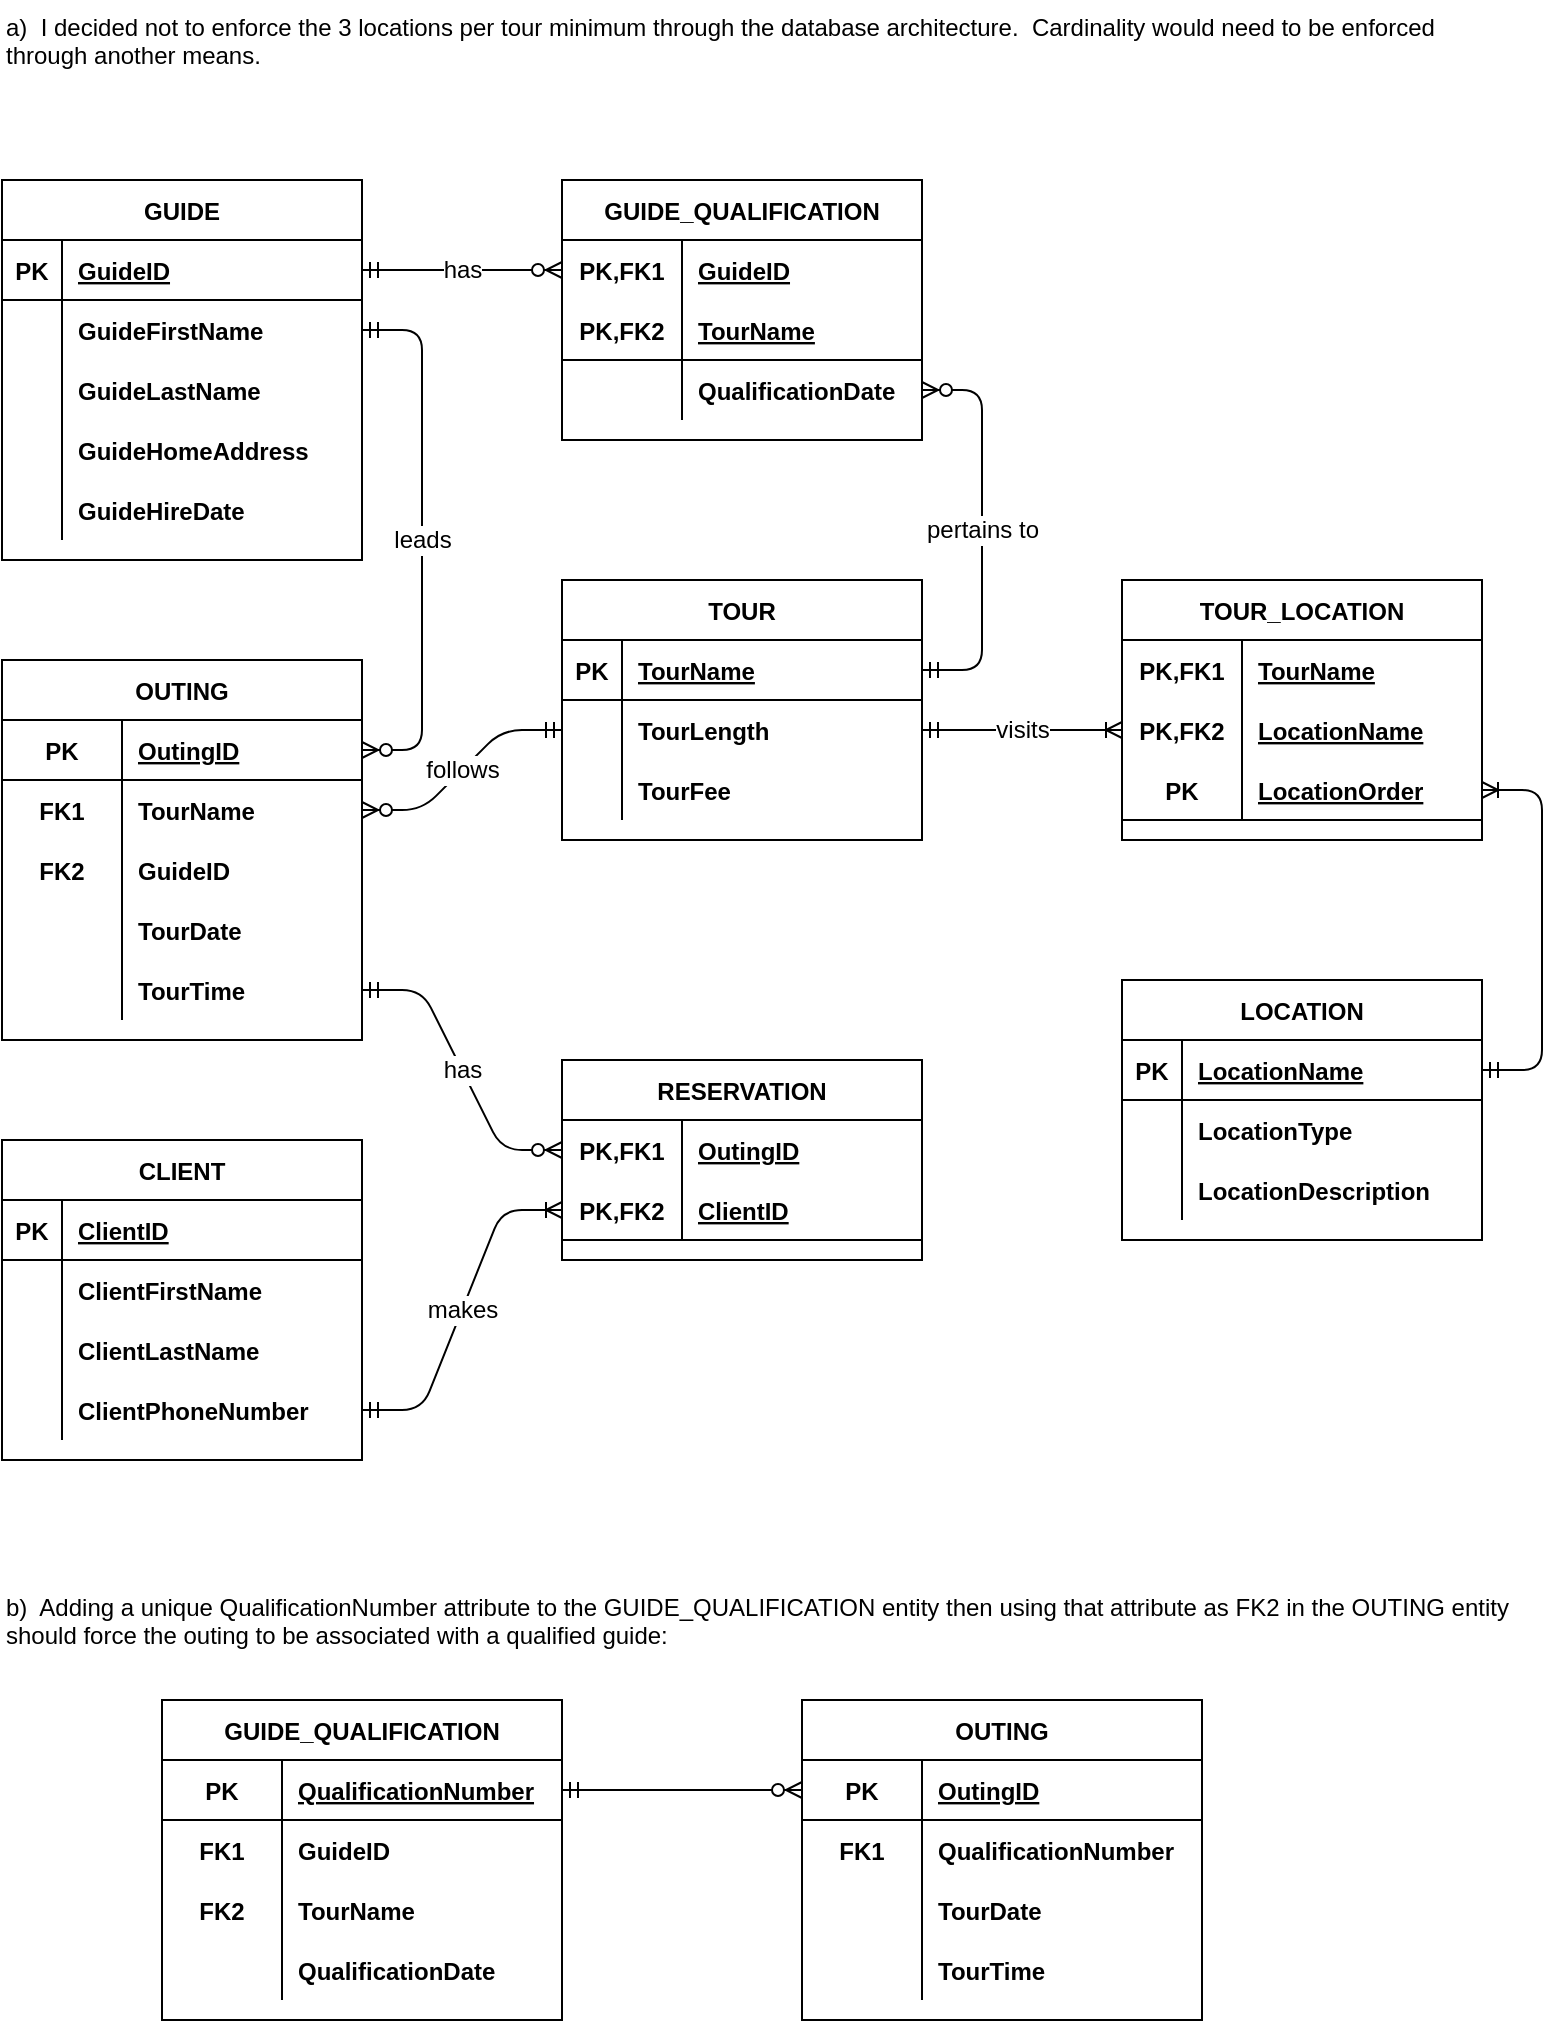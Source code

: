 <mxfile version="14.2.9" type="google"><diagram id="R2lEEEUBdFMjLlhIrx00" name="Page-1"><mxGraphModel dx="869" dy="752" grid="1" gridSize="10" guides="1" tooltips="1" connect="1" arrows="1" fold="1" page="1" pageScale="1" pageWidth="850" pageHeight="1100" math="0" shadow="0" extFonts="Permanent Marker^https://fonts.googleapis.com/css?family=Permanent+Marker"><root><mxCell id="0"/><mxCell id="1" parent="0"/><mxCell id="PzoOEI1eWZO2ov6EmtOl-1" value="TOUR" style="shape=table;startSize=30;container=1;collapsible=1;childLayout=tableLayout;fixedRows=1;rowLines=0;fontStyle=1;align=center;resizeLast=1;" parent="1" vertex="1"><mxGeometry x="320" y="320" width="180" height="130" as="geometry"/></mxCell><mxCell id="PzoOEI1eWZO2ov6EmtOl-2" value="" style="shape=partialRectangle;collapsible=0;dropTarget=0;pointerEvents=0;fillColor=none;top=0;left=0;bottom=1;right=0;points=[[0,0.5],[1,0.5]];portConstraint=eastwest;" parent="PzoOEI1eWZO2ov6EmtOl-1" vertex="1"><mxGeometry y="30" width="180" height="30" as="geometry"/></mxCell><mxCell id="PzoOEI1eWZO2ov6EmtOl-3" value="PK" style="shape=partialRectangle;connectable=0;fillColor=none;top=0;left=0;bottom=0;right=0;fontStyle=1;overflow=hidden;" parent="PzoOEI1eWZO2ov6EmtOl-2" vertex="1"><mxGeometry width="30" height="30" as="geometry"/></mxCell><mxCell id="PzoOEI1eWZO2ov6EmtOl-4" value="TourName" style="shape=partialRectangle;connectable=0;fillColor=none;top=0;left=0;bottom=0;right=0;align=left;spacingLeft=6;fontStyle=5;overflow=hidden;" parent="PzoOEI1eWZO2ov6EmtOl-2" vertex="1"><mxGeometry x="30" width="150" height="30" as="geometry"/></mxCell><mxCell id="PzoOEI1eWZO2ov6EmtOl-5" value="" style="shape=partialRectangle;collapsible=0;dropTarget=0;pointerEvents=0;fillColor=none;top=0;left=0;bottom=0;right=0;points=[[0,0.5],[1,0.5]];portConstraint=eastwest;" parent="PzoOEI1eWZO2ov6EmtOl-1" vertex="1"><mxGeometry y="60" width="180" height="30" as="geometry"/></mxCell><mxCell id="PzoOEI1eWZO2ov6EmtOl-6" value="" style="shape=partialRectangle;connectable=0;fillColor=none;top=0;left=0;bottom=0;right=0;editable=1;overflow=hidden;" parent="PzoOEI1eWZO2ov6EmtOl-5" vertex="1"><mxGeometry width="30" height="30" as="geometry"/></mxCell><mxCell id="PzoOEI1eWZO2ov6EmtOl-7" value="TourLength" style="shape=partialRectangle;connectable=0;fillColor=none;top=0;left=0;bottom=0;right=0;align=left;spacingLeft=6;overflow=hidden;fontStyle=1" parent="PzoOEI1eWZO2ov6EmtOl-5" vertex="1"><mxGeometry x="30" width="150" height="30" as="geometry"/></mxCell><mxCell id="PzoOEI1eWZO2ov6EmtOl-8" value="" style="shape=partialRectangle;collapsible=0;dropTarget=0;pointerEvents=0;fillColor=none;top=0;left=0;bottom=0;right=0;points=[[0,0.5],[1,0.5]];portConstraint=eastwest;" parent="PzoOEI1eWZO2ov6EmtOl-1" vertex="1"><mxGeometry y="90" width="180" height="30" as="geometry"/></mxCell><mxCell id="PzoOEI1eWZO2ov6EmtOl-9" value="" style="shape=partialRectangle;connectable=0;fillColor=none;top=0;left=0;bottom=0;right=0;editable=1;overflow=hidden;" parent="PzoOEI1eWZO2ov6EmtOl-8" vertex="1"><mxGeometry width="30" height="30" as="geometry"/></mxCell><mxCell id="PzoOEI1eWZO2ov6EmtOl-10" value="TourFee" style="shape=partialRectangle;connectable=0;fillColor=none;top=0;left=0;bottom=0;right=0;align=left;spacingLeft=6;overflow=hidden;fontStyle=1" parent="PzoOEI1eWZO2ov6EmtOl-8" vertex="1"><mxGeometry x="30" width="150" height="30" as="geometry"/></mxCell><mxCell id="PzoOEI1eWZO2ov6EmtOl-20" value="GUIDE" style="shape=table;startSize=30;container=1;collapsible=1;childLayout=tableLayout;fixedRows=1;rowLines=0;fontStyle=1;align=center;resizeLast=1;" parent="1" vertex="1"><mxGeometry x="40" y="120" width="180" height="190" as="geometry"/></mxCell><mxCell id="PzoOEI1eWZO2ov6EmtOl-21" value="" style="shape=partialRectangle;collapsible=0;dropTarget=0;pointerEvents=0;fillColor=none;top=0;left=0;bottom=1;right=0;points=[[0,0.5],[1,0.5]];portConstraint=eastwest;" parent="PzoOEI1eWZO2ov6EmtOl-20" vertex="1"><mxGeometry y="30" width="180" height="30" as="geometry"/></mxCell><mxCell id="PzoOEI1eWZO2ov6EmtOl-22" value="PK" style="shape=partialRectangle;connectable=0;fillColor=none;top=0;left=0;bottom=0;right=0;fontStyle=1;overflow=hidden;" parent="PzoOEI1eWZO2ov6EmtOl-21" vertex="1"><mxGeometry width="30" height="30" as="geometry"/></mxCell><mxCell id="PzoOEI1eWZO2ov6EmtOl-23" value="GuideID" style="shape=partialRectangle;connectable=0;fillColor=none;top=0;left=0;bottom=0;right=0;align=left;spacingLeft=6;fontStyle=5;overflow=hidden;" parent="PzoOEI1eWZO2ov6EmtOl-21" vertex="1"><mxGeometry x="30" width="150" height="30" as="geometry"/></mxCell><mxCell id="PzoOEI1eWZO2ov6EmtOl-24" value="" style="shape=partialRectangle;collapsible=0;dropTarget=0;pointerEvents=0;fillColor=none;top=0;left=0;bottom=0;right=0;points=[[0,0.5],[1,0.5]];portConstraint=eastwest;" parent="PzoOEI1eWZO2ov6EmtOl-20" vertex="1"><mxGeometry y="60" width="180" height="30" as="geometry"/></mxCell><mxCell id="PzoOEI1eWZO2ov6EmtOl-25" value="" style="shape=partialRectangle;connectable=0;fillColor=none;top=0;left=0;bottom=0;right=0;editable=1;overflow=hidden;" parent="PzoOEI1eWZO2ov6EmtOl-24" vertex="1"><mxGeometry width="30" height="30" as="geometry"/></mxCell><mxCell id="PzoOEI1eWZO2ov6EmtOl-26" value="GuideFirstName" style="shape=partialRectangle;connectable=0;fillColor=none;top=0;left=0;bottom=0;right=0;align=left;spacingLeft=6;overflow=hidden;fontStyle=1" parent="PzoOEI1eWZO2ov6EmtOl-24" vertex="1"><mxGeometry x="30" width="150" height="30" as="geometry"/></mxCell><mxCell id="PzoOEI1eWZO2ov6EmtOl-27" value="" style="shape=partialRectangle;collapsible=0;dropTarget=0;pointerEvents=0;fillColor=none;top=0;left=0;bottom=0;right=0;points=[[0,0.5],[1,0.5]];portConstraint=eastwest;" parent="PzoOEI1eWZO2ov6EmtOl-20" vertex="1"><mxGeometry y="90" width="180" height="30" as="geometry"/></mxCell><mxCell id="PzoOEI1eWZO2ov6EmtOl-28" value="" style="shape=partialRectangle;connectable=0;fillColor=none;top=0;left=0;bottom=0;right=0;editable=1;overflow=hidden;" parent="PzoOEI1eWZO2ov6EmtOl-27" vertex="1"><mxGeometry width="30" height="30" as="geometry"/></mxCell><mxCell id="PzoOEI1eWZO2ov6EmtOl-29" value="GuideLastName" style="shape=partialRectangle;connectable=0;fillColor=none;top=0;left=0;bottom=0;right=0;align=left;spacingLeft=6;overflow=hidden;fontStyle=1" parent="PzoOEI1eWZO2ov6EmtOl-27" vertex="1"><mxGeometry x="30" width="150" height="30" as="geometry"/></mxCell><mxCell id="PzoOEI1eWZO2ov6EmtOl-30" value="" style="shape=partialRectangle;collapsible=0;dropTarget=0;pointerEvents=0;fillColor=none;top=0;left=0;bottom=0;right=0;points=[[0,0.5],[1,0.5]];portConstraint=eastwest;" parent="PzoOEI1eWZO2ov6EmtOl-20" vertex="1"><mxGeometry y="120" width="180" height="30" as="geometry"/></mxCell><mxCell id="PzoOEI1eWZO2ov6EmtOl-31" value="" style="shape=partialRectangle;connectable=0;fillColor=none;top=0;left=0;bottom=0;right=0;editable=1;overflow=hidden;" parent="PzoOEI1eWZO2ov6EmtOl-30" vertex="1"><mxGeometry width="30" height="30" as="geometry"/></mxCell><mxCell id="PzoOEI1eWZO2ov6EmtOl-32" value="GuideHomeAddress" style="shape=partialRectangle;connectable=0;fillColor=none;top=0;left=0;bottom=0;right=0;align=left;spacingLeft=6;overflow=hidden;fontStyle=1" parent="PzoOEI1eWZO2ov6EmtOl-30" vertex="1"><mxGeometry x="30" width="150" height="30" as="geometry"/></mxCell><mxCell id="PzoOEI1eWZO2ov6EmtOl-33" value="" style="shape=partialRectangle;collapsible=0;dropTarget=0;pointerEvents=0;fillColor=none;top=0;left=0;bottom=0;right=0;points=[[0,0.5],[1,0.5]];portConstraint=eastwest;" parent="PzoOEI1eWZO2ov6EmtOl-20" vertex="1"><mxGeometry y="150" width="180" height="30" as="geometry"/></mxCell><mxCell id="PzoOEI1eWZO2ov6EmtOl-34" value="" style="shape=partialRectangle;connectable=0;fillColor=none;top=0;left=0;bottom=0;right=0;editable=1;overflow=hidden;" parent="PzoOEI1eWZO2ov6EmtOl-33" vertex="1"><mxGeometry width="30" height="30" as="geometry"/></mxCell><mxCell id="PzoOEI1eWZO2ov6EmtOl-35" value="GuideHireDate" style="shape=partialRectangle;connectable=0;fillColor=none;top=0;left=0;bottom=0;right=0;align=left;spacingLeft=6;overflow=hidden;fontStyle=1" parent="PzoOEI1eWZO2ov6EmtOl-33" vertex="1"><mxGeometry x="30" width="150" height="30" as="geometry"/></mxCell><mxCell id="PzoOEI1eWZO2ov6EmtOl-49" value="LOCATION" style="shape=table;startSize=30;container=1;collapsible=1;childLayout=tableLayout;fixedRows=1;rowLines=0;fontStyle=1;align=center;resizeLast=1;" parent="1" vertex="1"><mxGeometry x="600" y="520" width="180" height="130" as="geometry"/></mxCell><mxCell id="PzoOEI1eWZO2ov6EmtOl-50" value="" style="shape=partialRectangle;collapsible=0;dropTarget=0;pointerEvents=0;fillColor=none;top=0;left=0;bottom=1;right=0;points=[[0,0.5],[1,0.5]];portConstraint=eastwest;" parent="PzoOEI1eWZO2ov6EmtOl-49" vertex="1"><mxGeometry y="30" width="180" height="30" as="geometry"/></mxCell><mxCell id="PzoOEI1eWZO2ov6EmtOl-51" value="PK" style="shape=partialRectangle;connectable=0;fillColor=none;top=0;left=0;bottom=0;right=0;fontStyle=1;overflow=hidden;" parent="PzoOEI1eWZO2ov6EmtOl-50" vertex="1"><mxGeometry width="30" height="30" as="geometry"/></mxCell><mxCell id="PzoOEI1eWZO2ov6EmtOl-52" value="LocationName" style="shape=partialRectangle;connectable=0;fillColor=none;top=0;left=0;bottom=0;right=0;align=left;spacingLeft=6;fontStyle=5;overflow=hidden;" parent="PzoOEI1eWZO2ov6EmtOl-50" vertex="1"><mxGeometry x="30" width="150" height="30" as="geometry"/></mxCell><mxCell id="PzoOEI1eWZO2ov6EmtOl-56" value="" style="shape=partialRectangle;collapsible=0;dropTarget=0;pointerEvents=0;fillColor=none;top=0;left=0;bottom=0;right=0;points=[[0,0.5],[1,0.5]];portConstraint=eastwest;" parent="PzoOEI1eWZO2ov6EmtOl-49" vertex="1"><mxGeometry y="60" width="180" height="30" as="geometry"/></mxCell><mxCell id="PzoOEI1eWZO2ov6EmtOl-57" value="" style="shape=partialRectangle;connectable=0;fillColor=none;top=0;left=0;bottom=0;right=0;editable=1;overflow=hidden;" parent="PzoOEI1eWZO2ov6EmtOl-56" vertex="1"><mxGeometry width="30" height="30" as="geometry"/></mxCell><mxCell id="PzoOEI1eWZO2ov6EmtOl-58" value="LocationType" style="shape=partialRectangle;connectable=0;fillColor=none;top=0;left=0;bottom=0;right=0;align=left;spacingLeft=6;overflow=hidden;fontStyle=1" parent="PzoOEI1eWZO2ov6EmtOl-56" vertex="1"><mxGeometry x="30" width="150" height="30" as="geometry"/></mxCell><mxCell id="PzoOEI1eWZO2ov6EmtOl-59" value="" style="shape=partialRectangle;collapsible=0;dropTarget=0;pointerEvents=0;fillColor=none;top=0;left=0;bottom=0;right=0;points=[[0,0.5],[1,0.5]];portConstraint=eastwest;" parent="PzoOEI1eWZO2ov6EmtOl-49" vertex="1"><mxGeometry y="90" width="180" height="30" as="geometry"/></mxCell><mxCell id="PzoOEI1eWZO2ov6EmtOl-60" value="" style="shape=partialRectangle;connectable=0;fillColor=none;top=0;left=0;bottom=0;right=0;editable=1;overflow=hidden;" parent="PzoOEI1eWZO2ov6EmtOl-59" vertex="1"><mxGeometry width="30" height="30" as="geometry"/></mxCell><mxCell id="PzoOEI1eWZO2ov6EmtOl-61" value="LocationDescription" style="shape=partialRectangle;connectable=0;fillColor=none;top=0;left=0;bottom=0;right=0;align=left;spacingLeft=6;overflow=hidden;fontStyle=1" parent="PzoOEI1eWZO2ov6EmtOl-59" vertex="1"><mxGeometry x="30" width="150" height="30" as="geometry"/></mxCell><mxCell id="PzoOEI1eWZO2ov6EmtOl-101" value="TOUR_LOCATION" style="shape=table;startSize=30;container=1;collapsible=1;childLayout=tableLayout;fixedRows=1;rowLines=0;fontStyle=1;align=center;resizeLast=1;" parent="1" vertex="1"><mxGeometry x="600" y="320" width="180" height="130" as="geometry"/></mxCell><mxCell id="PzoOEI1eWZO2ov6EmtOl-120" value="" style="shape=partialRectangle;collapsible=0;dropTarget=0;pointerEvents=0;fillColor=none;top=0;left=0;bottom=0;right=0;points=[[0,0.5],[1,0.5]];portConstraint=eastwest;" parent="PzoOEI1eWZO2ov6EmtOl-101" vertex="1"><mxGeometry y="30" width="180" height="30" as="geometry"/></mxCell><mxCell id="PzoOEI1eWZO2ov6EmtOl-121" value="PK,FK1" style="shape=partialRectangle;connectable=0;fillColor=none;top=0;left=0;bottom=0;right=0;fontStyle=1;overflow=hidden;" parent="PzoOEI1eWZO2ov6EmtOl-120" vertex="1"><mxGeometry width="60" height="30" as="geometry"/></mxCell><mxCell id="PzoOEI1eWZO2ov6EmtOl-122" value="TourName" style="shape=partialRectangle;connectable=0;fillColor=none;top=0;left=0;bottom=0;right=0;align=left;spacingLeft=6;fontStyle=5;overflow=hidden;" parent="PzoOEI1eWZO2ov6EmtOl-120" vertex="1"><mxGeometry x="60" width="120" height="30" as="geometry"/></mxCell><mxCell id="PzoOEI1eWZO2ov6EmtOl-102" value="" style="shape=partialRectangle;collapsible=0;dropTarget=0;pointerEvents=0;fillColor=none;top=0;left=0;bottom=0;right=0;points=[[0,0.5],[1,0.5]];portConstraint=eastwest;" parent="PzoOEI1eWZO2ov6EmtOl-101" vertex="1"><mxGeometry y="60" width="180" height="30" as="geometry"/></mxCell><mxCell id="PzoOEI1eWZO2ov6EmtOl-103" value="PK,FK2" style="shape=partialRectangle;connectable=0;fillColor=none;top=0;left=0;bottom=0;right=0;fontStyle=1;overflow=hidden;" parent="PzoOEI1eWZO2ov6EmtOl-102" vertex="1"><mxGeometry width="60" height="30" as="geometry"/></mxCell><mxCell id="PzoOEI1eWZO2ov6EmtOl-104" value="LocationName" style="shape=partialRectangle;connectable=0;fillColor=none;top=0;left=0;bottom=0;right=0;align=left;spacingLeft=6;fontStyle=5;overflow=hidden;" parent="PzoOEI1eWZO2ov6EmtOl-102" vertex="1"><mxGeometry x="60" width="120" height="30" as="geometry"/></mxCell><mxCell id="PzoOEI1eWZO2ov6EmtOl-105" value="" style="shape=partialRectangle;collapsible=0;dropTarget=0;pointerEvents=0;fillColor=none;top=0;left=0;bottom=1;right=0;points=[[0,0.5],[1,0.5]];portConstraint=eastwest;" parent="PzoOEI1eWZO2ov6EmtOl-101" vertex="1"><mxGeometry y="90" width="180" height="30" as="geometry"/></mxCell><mxCell id="PzoOEI1eWZO2ov6EmtOl-106" value="PK" style="shape=partialRectangle;connectable=0;fillColor=none;top=0;left=0;bottom=0;right=0;fontStyle=1;overflow=hidden;" parent="PzoOEI1eWZO2ov6EmtOl-105" vertex="1"><mxGeometry width="60" height="30" as="geometry"/></mxCell><mxCell id="PzoOEI1eWZO2ov6EmtOl-107" value="LocationOrder" style="shape=partialRectangle;connectable=0;fillColor=none;top=0;left=0;bottom=0;right=0;align=left;spacingLeft=6;fontStyle=5;overflow=hidden;" parent="PzoOEI1eWZO2ov6EmtOl-105" vertex="1"><mxGeometry x="60" width="120" height="30" as="geometry"/></mxCell><mxCell id="PzoOEI1eWZO2ov6EmtOl-126" value="OUTING" style="shape=table;startSize=30;container=1;collapsible=1;childLayout=tableLayout;fixedRows=1;rowLines=0;fontStyle=1;align=center;resizeLast=1;" parent="1" vertex="1"><mxGeometry x="40" y="360" width="180" height="190" as="geometry"/></mxCell><mxCell id="PzoOEI1eWZO2ov6EmtOl-130" value="" style="shape=partialRectangle;collapsible=0;dropTarget=0;pointerEvents=0;fillColor=none;top=0;left=0;bottom=1;right=0;points=[[0,0.5],[1,0.5]];portConstraint=eastwest;" parent="PzoOEI1eWZO2ov6EmtOl-126" vertex="1"><mxGeometry y="30" width="180" height="30" as="geometry"/></mxCell><mxCell id="PzoOEI1eWZO2ov6EmtOl-131" value="PK" style="shape=partialRectangle;connectable=0;fillColor=none;top=0;left=0;bottom=0;right=0;fontStyle=1;overflow=hidden;" parent="PzoOEI1eWZO2ov6EmtOl-130" vertex="1"><mxGeometry width="60" height="30" as="geometry"/></mxCell><mxCell id="PzoOEI1eWZO2ov6EmtOl-132" value="OutingID" style="shape=partialRectangle;connectable=0;fillColor=none;top=0;left=0;bottom=0;right=0;align=left;spacingLeft=6;fontStyle=5;overflow=hidden;" parent="PzoOEI1eWZO2ov6EmtOl-130" vertex="1"><mxGeometry x="60" width="120" height="30" as="geometry"/></mxCell><mxCell id="PzoOEI1eWZO2ov6EmtOl-133" value="" style="shape=partialRectangle;collapsible=0;dropTarget=0;pointerEvents=0;fillColor=none;top=0;left=0;bottom=0;right=0;points=[[0,0.5],[1,0.5]];portConstraint=eastwest;" parent="PzoOEI1eWZO2ov6EmtOl-126" vertex="1"><mxGeometry y="60" width="180" height="30" as="geometry"/></mxCell><mxCell id="PzoOEI1eWZO2ov6EmtOl-134" value="FK1" style="shape=partialRectangle;connectable=0;fillColor=none;top=0;left=0;bottom=0;right=0;editable=1;overflow=hidden;fontStyle=1" parent="PzoOEI1eWZO2ov6EmtOl-133" vertex="1"><mxGeometry width="60" height="30" as="geometry"/></mxCell><mxCell id="PzoOEI1eWZO2ov6EmtOl-135" value="TourName" style="shape=partialRectangle;connectable=0;fillColor=none;top=0;left=0;bottom=0;right=0;align=left;spacingLeft=6;overflow=hidden;fontStyle=1" parent="PzoOEI1eWZO2ov6EmtOl-133" vertex="1"><mxGeometry x="60" width="120" height="30" as="geometry"/></mxCell><mxCell id="PzoOEI1eWZO2ov6EmtOl-187" value="" style="shape=partialRectangle;collapsible=0;dropTarget=0;pointerEvents=0;fillColor=none;top=0;left=0;bottom=0;right=0;points=[[0,0.5],[1,0.5]];portConstraint=eastwest;" parent="PzoOEI1eWZO2ov6EmtOl-126" vertex="1"><mxGeometry y="90" width="180" height="30" as="geometry"/></mxCell><mxCell id="PzoOEI1eWZO2ov6EmtOl-188" value="FK2" style="shape=partialRectangle;connectable=0;fillColor=none;top=0;left=0;bottom=0;right=0;editable=1;overflow=hidden;fontStyle=1" parent="PzoOEI1eWZO2ov6EmtOl-187" vertex="1"><mxGeometry width="60" height="30" as="geometry"/></mxCell><mxCell id="PzoOEI1eWZO2ov6EmtOl-189" value="GuideID" style="shape=partialRectangle;connectable=0;fillColor=none;top=0;left=0;bottom=0;right=0;align=left;spacingLeft=6;overflow=hidden;fontStyle=1" parent="PzoOEI1eWZO2ov6EmtOl-187" vertex="1"><mxGeometry x="60" width="120" height="30" as="geometry"/></mxCell><mxCell id="PzoOEI1eWZO2ov6EmtOl-190" value="" style="shape=partialRectangle;collapsible=0;dropTarget=0;pointerEvents=0;fillColor=none;top=0;left=0;bottom=0;right=0;points=[[0,0.5],[1,0.5]];portConstraint=eastwest;" parent="PzoOEI1eWZO2ov6EmtOl-126" vertex="1"><mxGeometry y="120" width="180" height="30" as="geometry"/></mxCell><mxCell id="PzoOEI1eWZO2ov6EmtOl-191" value="" style="shape=partialRectangle;connectable=0;fillColor=none;top=0;left=0;bottom=0;right=0;editable=1;overflow=hidden;" parent="PzoOEI1eWZO2ov6EmtOl-190" vertex="1"><mxGeometry width="60" height="30" as="geometry"/></mxCell><mxCell id="PzoOEI1eWZO2ov6EmtOl-192" value="TourDate" style="shape=partialRectangle;connectable=0;fillColor=none;top=0;left=0;bottom=0;right=0;align=left;spacingLeft=6;overflow=hidden;fontStyle=1" parent="PzoOEI1eWZO2ov6EmtOl-190" vertex="1"><mxGeometry x="60" width="120" height="30" as="geometry"/></mxCell><mxCell id="PzoOEI1eWZO2ov6EmtOl-193" value="" style="shape=partialRectangle;collapsible=0;dropTarget=0;pointerEvents=0;fillColor=none;top=0;left=0;bottom=0;right=0;points=[[0,0.5],[1,0.5]];portConstraint=eastwest;" parent="PzoOEI1eWZO2ov6EmtOl-126" vertex="1"><mxGeometry y="150" width="180" height="30" as="geometry"/></mxCell><mxCell id="PzoOEI1eWZO2ov6EmtOl-194" value="" style="shape=partialRectangle;connectable=0;fillColor=none;top=0;left=0;bottom=0;right=0;editable=1;overflow=hidden;" parent="PzoOEI1eWZO2ov6EmtOl-193" vertex="1"><mxGeometry width="60" height="30" as="geometry"/></mxCell><mxCell id="PzoOEI1eWZO2ov6EmtOl-195" value="TourTime" style="shape=partialRectangle;connectable=0;fillColor=none;top=0;left=0;bottom=0;right=0;align=left;spacingLeft=6;overflow=hidden;fontStyle=1" parent="PzoOEI1eWZO2ov6EmtOl-193" vertex="1"><mxGeometry x="60" width="120" height="30" as="geometry"/></mxCell><mxCell id="PzoOEI1eWZO2ov6EmtOl-148" value="GUIDE_QUALIFICATION" style="shape=table;startSize=30;container=1;collapsible=1;childLayout=tableLayout;fixedRows=1;rowLines=0;fontStyle=1;align=center;resizeLast=1;" parent="1" vertex="1"><mxGeometry x="320" y="120" width="180" height="130" as="geometry"/></mxCell><mxCell id="PzoOEI1eWZO2ov6EmtOl-149" value="" style="shape=partialRectangle;collapsible=0;dropTarget=0;pointerEvents=0;fillColor=none;top=0;left=0;bottom=0;right=0;points=[[0,0.5],[1,0.5]];portConstraint=eastwest;" parent="PzoOEI1eWZO2ov6EmtOl-148" vertex="1"><mxGeometry y="30" width="180" height="30" as="geometry"/></mxCell><mxCell id="PzoOEI1eWZO2ov6EmtOl-150" value="PK,FK1" style="shape=partialRectangle;connectable=0;fillColor=none;top=0;left=0;bottom=0;right=0;fontStyle=1;overflow=hidden;" parent="PzoOEI1eWZO2ov6EmtOl-149" vertex="1"><mxGeometry width="60" height="30" as="geometry"/></mxCell><mxCell id="PzoOEI1eWZO2ov6EmtOl-151" value="GuideID" style="shape=partialRectangle;connectable=0;fillColor=none;top=0;left=0;bottom=0;right=0;align=left;spacingLeft=6;fontStyle=5;overflow=hidden;" parent="PzoOEI1eWZO2ov6EmtOl-149" vertex="1"><mxGeometry x="60" width="120" height="30" as="geometry"/></mxCell><mxCell id="PzoOEI1eWZO2ov6EmtOl-152" value="" style="shape=partialRectangle;collapsible=0;dropTarget=0;pointerEvents=0;fillColor=none;top=0;left=0;bottom=1;right=0;points=[[0,0.5],[1,0.5]];portConstraint=eastwest;" parent="PzoOEI1eWZO2ov6EmtOl-148" vertex="1"><mxGeometry y="60" width="180" height="30" as="geometry"/></mxCell><mxCell id="PzoOEI1eWZO2ov6EmtOl-153" value="PK,FK2" style="shape=partialRectangle;connectable=0;fillColor=none;top=0;left=0;bottom=0;right=0;fontStyle=1;overflow=hidden;" parent="PzoOEI1eWZO2ov6EmtOl-152" vertex="1"><mxGeometry width="60" height="30" as="geometry"/></mxCell><mxCell id="PzoOEI1eWZO2ov6EmtOl-154" value="TourName" style="shape=partialRectangle;connectable=0;fillColor=none;top=0;left=0;bottom=0;right=0;align=left;spacingLeft=6;fontStyle=5;overflow=hidden;" parent="PzoOEI1eWZO2ov6EmtOl-152" vertex="1"><mxGeometry x="60" width="120" height="30" as="geometry"/></mxCell><mxCell id="PzoOEI1eWZO2ov6EmtOl-155" value="" style="shape=partialRectangle;collapsible=0;dropTarget=0;pointerEvents=0;fillColor=none;top=0;left=0;bottom=0;right=0;points=[[0,0.5],[1,0.5]];portConstraint=eastwest;" parent="PzoOEI1eWZO2ov6EmtOl-148" vertex="1"><mxGeometry y="90" width="180" height="30" as="geometry"/></mxCell><mxCell id="PzoOEI1eWZO2ov6EmtOl-156" value="" style="shape=partialRectangle;connectable=0;fillColor=none;top=0;left=0;bottom=0;right=0;editable=1;overflow=hidden;" parent="PzoOEI1eWZO2ov6EmtOl-155" vertex="1"><mxGeometry width="60" height="30" as="geometry"/></mxCell><mxCell id="PzoOEI1eWZO2ov6EmtOl-157" value="QualificationDate" style="shape=partialRectangle;connectable=0;fillColor=none;top=0;left=0;bottom=0;right=0;align=left;spacingLeft=6;overflow=hidden;fontStyle=1" parent="PzoOEI1eWZO2ov6EmtOl-155" vertex="1"><mxGeometry x="60" width="120" height="30" as="geometry"/></mxCell><mxCell id="PzoOEI1eWZO2ov6EmtOl-161" value="RESERVATION" style="shape=table;startSize=30;container=1;collapsible=1;childLayout=tableLayout;fixedRows=1;rowLines=0;fontStyle=1;align=center;resizeLast=1;" parent="1" vertex="1"><mxGeometry x="320" y="560" width="180" height="100" as="geometry"/></mxCell><mxCell id="PzoOEI1eWZO2ov6EmtOl-162" value="" style="shape=partialRectangle;collapsible=0;dropTarget=0;pointerEvents=0;fillColor=none;top=0;left=0;bottom=0;right=0;points=[[0,0.5],[1,0.5]];portConstraint=eastwest;" parent="PzoOEI1eWZO2ov6EmtOl-161" vertex="1"><mxGeometry y="30" width="180" height="30" as="geometry"/></mxCell><mxCell id="PzoOEI1eWZO2ov6EmtOl-163" value="PK,FK1" style="shape=partialRectangle;connectable=0;fillColor=none;top=0;left=0;bottom=0;right=0;fontStyle=1;overflow=hidden;" parent="PzoOEI1eWZO2ov6EmtOl-162" vertex="1"><mxGeometry width="60" height="30" as="geometry"/></mxCell><mxCell id="PzoOEI1eWZO2ov6EmtOl-164" value="OutingID" style="shape=partialRectangle;connectable=0;fillColor=none;top=0;left=0;bottom=0;right=0;align=left;spacingLeft=6;fontStyle=5;overflow=hidden;" parent="PzoOEI1eWZO2ov6EmtOl-162" vertex="1"><mxGeometry x="60" width="120" height="30" as="geometry"/></mxCell><mxCell id="PzoOEI1eWZO2ov6EmtOl-165" value="" style="shape=partialRectangle;collapsible=0;dropTarget=0;pointerEvents=0;fillColor=none;top=0;left=0;bottom=1;right=0;points=[[0,0.5],[1,0.5]];portConstraint=eastwest;" parent="PzoOEI1eWZO2ov6EmtOl-161" vertex="1"><mxGeometry y="60" width="180" height="30" as="geometry"/></mxCell><mxCell id="PzoOEI1eWZO2ov6EmtOl-166" value="PK,FK2" style="shape=partialRectangle;connectable=0;fillColor=none;top=0;left=0;bottom=0;right=0;fontStyle=1;overflow=hidden;" parent="PzoOEI1eWZO2ov6EmtOl-165" vertex="1"><mxGeometry width="60" height="30" as="geometry"/></mxCell><mxCell id="PzoOEI1eWZO2ov6EmtOl-167" value="ClientID" style="shape=partialRectangle;connectable=0;fillColor=none;top=0;left=0;bottom=0;right=0;align=left;spacingLeft=6;fontStyle=5;overflow=hidden;" parent="PzoOEI1eWZO2ov6EmtOl-165" vertex="1"><mxGeometry x="60" width="120" height="30" as="geometry"/></mxCell><mxCell id="PzoOEI1eWZO2ov6EmtOl-174" value="CLIENT" style="shape=table;startSize=30;container=1;collapsible=1;childLayout=tableLayout;fixedRows=1;rowLines=0;fontStyle=1;align=center;resizeLast=1;" parent="1" vertex="1"><mxGeometry x="40" y="600" width="180" height="160" as="geometry"/></mxCell><mxCell id="PzoOEI1eWZO2ov6EmtOl-175" value="" style="shape=partialRectangle;collapsible=0;dropTarget=0;pointerEvents=0;fillColor=none;top=0;left=0;bottom=1;right=0;points=[[0,0.5],[1,0.5]];portConstraint=eastwest;" parent="PzoOEI1eWZO2ov6EmtOl-174" vertex="1"><mxGeometry y="30" width="180" height="30" as="geometry"/></mxCell><mxCell id="PzoOEI1eWZO2ov6EmtOl-176" value="PK" style="shape=partialRectangle;connectable=0;fillColor=none;top=0;left=0;bottom=0;right=0;fontStyle=1;overflow=hidden;" parent="PzoOEI1eWZO2ov6EmtOl-175" vertex="1"><mxGeometry width="30" height="30" as="geometry"/></mxCell><mxCell id="PzoOEI1eWZO2ov6EmtOl-177" value="ClientID" style="shape=partialRectangle;connectable=0;fillColor=none;top=0;left=0;bottom=0;right=0;align=left;spacingLeft=6;fontStyle=5;overflow=hidden;" parent="PzoOEI1eWZO2ov6EmtOl-175" vertex="1"><mxGeometry x="30" width="150" height="30" as="geometry"/></mxCell><mxCell id="PzoOEI1eWZO2ov6EmtOl-178" value="" style="shape=partialRectangle;collapsible=0;dropTarget=0;pointerEvents=0;fillColor=none;top=0;left=0;bottom=0;right=0;points=[[0,0.5],[1,0.5]];portConstraint=eastwest;" parent="PzoOEI1eWZO2ov6EmtOl-174" vertex="1"><mxGeometry y="60" width="180" height="30" as="geometry"/></mxCell><mxCell id="PzoOEI1eWZO2ov6EmtOl-179" value="" style="shape=partialRectangle;connectable=0;fillColor=none;top=0;left=0;bottom=0;right=0;editable=1;overflow=hidden;" parent="PzoOEI1eWZO2ov6EmtOl-178" vertex="1"><mxGeometry width="30" height="30" as="geometry"/></mxCell><mxCell id="PzoOEI1eWZO2ov6EmtOl-180" value="ClientFirstName" style="shape=partialRectangle;connectable=0;fillColor=none;top=0;left=0;bottom=0;right=0;align=left;spacingLeft=6;overflow=hidden;fontStyle=1" parent="PzoOEI1eWZO2ov6EmtOl-178" vertex="1"><mxGeometry x="30" width="150" height="30" as="geometry"/></mxCell><mxCell id="PzoOEI1eWZO2ov6EmtOl-181" value="" style="shape=partialRectangle;collapsible=0;dropTarget=0;pointerEvents=0;fillColor=none;top=0;left=0;bottom=0;right=0;points=[[0,0.5],[1,0.5]];portConstraint=eastwest;" parent="PzoOEI1eWZO2ov6EmtOl-174" vertex="1"><mxGeometry y="90" width="180" height="30" as="geometry"/></mxCell><mxCell id="PzoOEI1eWZO2ov6EmtOl-182" value="" style="shape=partialRectangle;connectable=0;fillColor=none;top=0;left=0;bottom=0;right=0;editable=1;overflow=hidden;" parent="PzoOEI1eWZO2ov6EmtOl-181" vertex="1"><mxGeometry width="30" height="30" as="geometry"/></mxCell><mxCell id="PzoOEI1eWZO2ov6EmtOl-183" value="ClientLastName" style="shape=partialRectangle;connectable=0;fillColor=none;top=0;left=0;bottom=0;right=0;align=left;spacingLeft=6;overflow=hidden;fontStyle=1" parent="PzoOEI1eWZO2ov6EmtOl-181" vertex="1"><mxGeometry x="30" width="150" height="30" as="geometry"/></mxCell><mxCell id="PzoOEI1eWZO2ov6EmtOl-184" value="" style="shape=partialRectangle;collapsible=0;dropTarget=0;pointerEvents=0;fillColor=none;top=0;left=0;bottom=0;right=0;points=[[0,0.5],[1,0.5]];portConstraint=eastwest;" parent="PzoOEI1eWZO2ov6EmtOl-174" vertex="1"><mxGeometry y="120" width="180" height="30" as="geometry"/></mxCell><mxCell id="PzoOEI1eWZO2ov6EmtOl-185" value="" style="shape=partialRectangle;connectable=0;fillColor=none;top=0;left=0;bottom=0;right=0;editable=1;overflow=hidden;" parent="PzoOEI1eWZO2ov6EmtOl-184" vertex="1"><mxGeometry width="30" height="30" as="geometry"/></mxCell><mxCell id="PzoOEI1eWZO2ov6EmtOl-186" value="ClientPhoneNumber" style="shape=partialRectangle;connectable=0;fillColor=none;top=0;left=0;bottom=0;right=0;align=left;spacingLeft=6;overflow=hidden;fontStyle=1" parent="PzoOEI1eWZO2ov6EmtOl-184" vertex="1"><mxGeometry x="30" width="150" height="30" as="geometry"/></mxCell><mxCell id="PzoOEI1eWZO2ov6EmtOl-197" value="has" style="edgeStyle=entityRelationEdgeStyle;fontSize=12;html=1;endArrow=ERzeroToMany;startArrow=ERmandOne;exitX=1;exitY=0.5;exitDx=0;exitDy=0;entryX=0;entryY=0.5;entryDx=0;entryDy=0;endFill=1;" parent="1" source="PzoOEI1eWZO2ov6EmtOl-21" target="PzoOEI1eWZO2ov6EmtOl-149" edge="1"><mxGeometry width="100" height="100" relative="1" as="geometry"><mxPoint x="250" y="310" as="sourcePoint"/><mxPoint x="350" y="210" as="targetPoint"/></mxGeometry></mxCell><mxCell id="PzoOEI1eWZO2ov6EmtOl-199" value="pertains to" style="edgeStyle=entityRelationEdgeStyle;fontSize=12;html=1;endArrow=ERmandOne;startArrow=ERzeroToMany;entryX=1;entryY=0.5;entryDx=0;entryDy=0;exitX=1;exitY=0.5;exitDx=0;exitDy=0;startFill=1;" parent="1" source="PzoOEI1eWZO2ov6EmtOl-155" target="PzoOEI1eWZO2ov6EmtOl-2" edge="1"><mxGeometry width="100" height="100" relative="1" as="geometry"><mxPoint x="450" y="400" as="sourcePoint"/><mxPoint x="550" y="300" as="targetPoint"/></mxGeometry></mxCell><mxCell id="PzoOEI1eWZO2ov6EmtOl-200" value="follows" style="edgeStyle=entityRelationEdgeStyle;fontSize=12;html=1;endArrow=ERmandOne;startArrow=ERzeroToMany;entryX=0;entryY=0.5;entryDx=0;entryDy=0;exitX=1;exitY=0.5;exitDx=0;exitDy=0;startFill=1;" parent="1" source="PzoOEI1eWZO2ov6EmtOl-133" target="PzoOEI1eWZO2ov6EmtOl-5" edge="1"><mxGeometry width="100" height="100" relative="1" as="geometry"><mxPoint x="350" y="460" as="sourcePoint"/><mxPoint x="450" y="360" as="targetPoint"/></mxGeometry></mxCell><mxCell id="PzoOEI1eWZO2ov6EmtOl-201" value="makes" style="edgeStyle=entityRelationEdgeStyle;fontSize=12;html=1;endArrow=ERoneToMany;startArrow=ERmandOne;exitX=1;exitY=0.5;exitDx=0;exitDy=0;entryX=0;entryY=0.5;entryDx=0;entryDy=0;endFill=0;" parent="1" source="PzoOEI1eWZO2ov6EmtOl-184" target="PzoOEI1eWZO2ov6EmtOl-165" edge="1"><mxGeometry width="100" height="100" relative="1" as="geometry"><mxPoint x="350" y="460" as="sourcePoint"/><mxPoint x="450" y="360" as="targetPoint"/></mxGeometry></mxCell><mxCell id="PzoOEI1eWZO2ov6EmtOl-202" value="leads" style="edgeStyle=entityRelationEdgeStyle;fontSize=12;html=1;endArrow=ERzeroToMany;startArrow=ERmandOne;exitX=1;exitY=0.5;exitDx=0;exitDy=0;entryX=1;entryY=0.5;entryDx=0;entryDy=0;endFill=1;" parent="1" source="PzoOEI1eWZO2ov6EmtOl-24" target="PzoOEI1eWZO2ov6EmtOl-130" edge="1"><mxGeometry width="100" height="100" relative="1" as="geometry"><mxPoint x="250" y="420" as="sourcePoint"/><mxPoint x="350" y="320" as="targetPoint"/></mxGeometry></mxCell><mxCell id="PzoOEI1eWZO2ov6EmtOl-203" value="has" style="edgeStyle=entityRelationEdgeStyle;fontSize=12;html=1;endArrow=ERzeroToMany;startArrow=ERmandOne;endFill=1;exitX=1;exitY=0.5;exitDx=0;exitDy=0;" parent="1" source="PzoOEI1eWZO2ov6EmtOl-193" target="PzoOEI1eWZO2ov6EmtOl-162" edge="1"><mxGeometry width="100" height="100" relative="1" as="geometry"><mxPoint x="260" y="420" as="sourcePoint"/><mxPoint x="300" y="570" as="targetPoint"/></mxGeometry></mxCell><mxCell id="PzoOEI1eWZO2ov6EmtOl-205" value="b)&amp;nbsp; Adding a unique QualificationNumber attribute to the GUIDE_QUALIFICATION entity then using that attribute as FK2 in the OUTING entity should force the outing to be associated with a qualified guide:" style="text;html=1;strokeColor=none;fillColor=none;align=left;verticalAlign=top;whiteSpace=wrap;rounded=0;" parent="1" vertex="1"><mxGeometry x="40" y="820" width="759" height="60" as="geometry"/></mxCell><mxCell id="PzoOEI1eWZO2ov6EmtOl-206" value="GUIDE_QUALIFICATION" style="shape=table;startSize=30;container=1;collapsible=1;childLayout=tableLayout;fixedRows=1;rowLines=0;fontStyle=1;align=center;resizeLast=1;" parent="1" vertex="1"><mxGeometry x="120" y="880" width="200" height="160" as="geometry"/></mxCell><mxCell id="PzoOEI1eWZO2ov6EmtOl-210" value="" style="shape=partialRectangle;collapsible=0;dropTarget=0;pointerEvents=0;fillColor=none;top=0;left=0;bottom=1;right=0;points=[[0,0.5],[1,0.5]];portConstraint=eastwest;" parent="PzoOEI1eWZO2ov6EmtOl-206" vertex="1"><mxGeometry y="30" width="200" height="30" as="geometry"/></mxCell><mxCell id="PzoOEI1eWZO2ov6EmtOl-211" value="PK" style="shape=partialRectangle;connectable=0;fillColor=none;top=0;left=0;bottom=0;right=0;fontStyle=1;overflow=hidden;" parent="PzoOEI1eWZO2ov6EmtOl-210" vertex="1"><mxGeometry width="60" height="30" as="geometry"/></mxCell><mxCell id="PzoOEI1eWZO2ov6EmtOl-212" value="QualificationNumber" style="shape=partialRectangle;connectable=0;fillColor=none;top=0;left=0;bottom=0;right=0;align=left;spacingLeft=6;fontStyle=5;overflow=hidden;" parent="PzoOEI1eWZO2ov6EmtOl-210" vertex="1"><mxGeometry x="60" width="140" height="30" as="geometry"/></mxCell><mxCell id="PzoOEI1eWZO2ov6EmtOl-213" value="" style="shape=partialRectangle;collapsible=0;dropTarget=0;pointerEvents=0;fillColor=none;top=0;left=0;bottom=0;right=0;points=[[0,0.5],[1,0.5]];portConstraint=eastwest;" parent="PzoOEI1eWZO2ov6EmtOl-206" vertex="1"><mxGeometry y="60" width="200" height="30" as="geometry"/></mxCell><mxCell id="PzoOEI1eWZO2ov6EmtOl-214" value="FK1" style="shape=partialRectangle;connectable=0;fillColor=none;top=0;left=0;bottom=0;right=0;editable=1;overflow=hidden;fontStyle=1" parent="PzoOEI1eWZO2ov6EmtOl-213" vertex="1"><mxGeometry width="60" height="30" as="geometry"/></mxCell><mxCell id="PzoOEI1eWZO2ov6EmtOl-215" value="GuideID" style="shape=partialRectangle;connectable=0;fillColor=none;top=0;left=0;bottom=0;right=0;align=left;spacingLeft=6;overflow=hidden;fontStyle=1" parent="PzoOEI1eWZO2ov6EmtOl-213" vertex="1"><mxGeometry x="60" width="140" height="30" as="geometry"/></mxCell><mxCell id="PzoOEI1eWZO2ov6EmtOl-216" value="" style="shape=partialRectangle;collapsible=0;dropTarget=0;pointerEvents=0;fillColor=none;top=0;left=0;bottom=0;right=0;points=[[0,0.5],[1,0.5]];portConstraint=eastwest;" parent="PzoOEI1eWZO2ov6EmtOl-206" vertex="1"><mxGeometry y="90" width="200" height="30" as="geometry"/></mxCell><mxCell id="PzoOEI1eWZO2ov6EmtOl-217" value="FK2" style="shape=partialRectangle;connectable=0;fillColor=none;top=0;left=0;bottom=0;right=0;editable=1;overflow=hidden;fontStyle=1" parent="PzoOEI1eWZO2ov6EmtOl-216" vertex="1"><mxGeometry width="60" height="30" as="geometry"/></mxCell><mxCell id="PzoOEI1eWZO2ov6EmtOl-218" value="TourName" style="shape=partialRectangle;connectable=0;fillColor=none;top=0;left=0;bottom=0;right=0;align=left;spacingLeft=6;overflow=hidden;fontStyle=1" parent="PzoOEI1eWZO2ov6EmtOl-216" vertex="1"><mxGeometry x="60" width="140" height="30" as="geometry"/></mxCell><mxCell id="PzoOEI1eWZO2ov6EmtOl-219" value="" style="shape=partialRectangle;collapsible=0;dropTarget=0;pointerEvents=0;fillColor=none;top=0;left=0;bottom=0;right=0;points=[[0,0.5],[1,0.5]];portConstraint=eastwest;" parent="PzoOEI1eWZO2ov6EmtOl-206" vertex="1"><mxGeometry y="120" width="200" height="30" as="geometry"/></mxCell><mxCell id="PzoOEI1eWZO2ov6EmtOl-220" value="" style="shape=partialRectangle;connectable=0;fillColor=none;top=0;left=0;bottom=0;right=0;editable=1;overflow=hidden;" parent="PzoOEI1eWZO2ov6EmtOl-219" vertex="1"><mxGeometry width="60" height="30" as="geometry"/></mxCell><mxCell id="PzoOEI1eWZO2ov6EmtOl-221" value="QualificationDate" style="shape=partialRectangle;connectable=0;fillColor=none;top=0;left=0;bottom=0;right=0;align=left;spacingLeft=6;overflow=hidden;fontStyle=1" parent="PzoOEI1eWZO2ov6EmtOl-219" vertex="1"><mxGeometry x="60" width="140" height="30" as="geometry"/></mxCell><mxCell id="PzoOEI1eWZO2ov6EmtOl-222" value="OUTING" style="shape=table;startSize=30;container=1;collapsible=1;childLayout=tableLayout;fixedRows=1;rowLines=0;fontStyle=1;align=center;resizeLast=1;" parent="1" vertex="1"><mxGeometry x="440" y="880" width="200" height="160" as="geometry"/></mxCell><mxCell id="PzoOEI1eWZO2ov6EmtOl-223" value="" style="shape=partialRectangle;collapsible=0;dropTarget=0;pointerEvents=0;fillColor=none;top=0;left=0;bottom=1;right=0;points=[[0,0.5],[1,0.5]];portConstraint=eastwest;" parent="PzoOEI1eWZO2ov6EmtOl-222" vertex="1"><mxGeometry y="30" width="200" height="30" as="geometry"/></mxCell><mxCell id="PzoOEI1eWZO2ov6EmtOl-224" value="PK" style="shape=partialRectangle;connectable=0;fillColor=none;top=0;left=0;bottom=0;right=0;fontStyle=1;overflow=hidden;" parent="PzoOEI1eWZO2ov6EmtOl-223" vertex="1"><mxGeometry width="60" height="30" as="geometry"/></mxCell><mxCell id="PzoOEI1eWZO2ov6EmtOl-225" value="OutingID" style="shape=partialRectangle;connectable=0;fillColor=none;top=0;left=0;bottom=0;right=0;align=left;spacingLeft=6;fontStyle=5;overflow=hidden;" parent="PzoOEI1eWZO2ov6EmtOl-223" vertex="1"><mxGeometry x="60" width="140" height="30" as="geometry"/></mxCell><mxCell id="PzoOEI1eWZO2ov6EmtOl-226" value="" style="shape=partialRectangle;collapsible=0;dropTarget=0;pointerEvents=0;fillColor=none;top=0;left=0;bottom=0;right=0;points=[[0,0.5],[1,0.5]];portConstraint=eastwest;" parent="PzoOEI1eWZO2ov6EmtOl-222" vertex="1"><mxGeometry y="60" width="200" height="30" as="geometry"/></mxCell><mxCell id="PzoOEI1eWZO2ov6EmtOl-227" value="FK1" style="shape=partialRectangle;connectable=0;fillColor=none;top=0;left=0;bottom=0;right=0;editable=1;overflow=hidden;fontStyle=1" parent="PzoOEI1eWZO2ov6EmtOl-226" vertex="1"><mxGeometry width="60" height="30" as="geometry"/></mxCell><mxCell id="PzoOEI1eWZO2ov6EmtOl-228" value="QualificationNumber" style="shape=partialRectangle;connectable=0;fillColor=none;top=0;left=0;bottom=0;right=0;align=left;spacingLeft=6;overflow=hidden;fontStyle=1" parent="PzoOEI1eWZO2ov6EmtOl-226" vertex="1"><mxGeometry x="60" width="140" height="30" as="geometry"/></mxCell><mxCell id="PzoOEI1eWZO2ov6EmtOl-232" value="" style="shape=partialRectangle;collapsible=0;dropTarget=0;pointerEvents=0;fillColor=none;top=0;left=0;bottom=0;right=0;points=[[0,0.5],[1,0.5]];portConstraint=eastwest;" parent="PzoOEI1eWZO2ov6EmtOl-222" vertex="1"><mxGeometry y="90" width="200" height="30" as="geometry"/></mxCell><mxCell id="PzoOEI1eWZO2ov6EmtOl-233" value="" style="shape=partialRectangle;connectable=0;fillColor=none;top=0;left=0;bottom=0;right=0;editable=1;overflow=hidden;" parent="PzoOEI1eWZO2ov6EmtOl-232" vertex="1"><mxGeometry width="60" height="30" as="geometry"/></mxCell><mxCell id="PzoOEI1eWZO2ov6EmtOl-234" value="TourDate" style="shape=partialRectangle;connectable=0;fillColor=none;top=0;left=0;bottom=0;right=0;align=left;spacingLeft=6;overflow=hidden;fontStyle=1" parent="PzoOEI1eWZO2ov6EmtOl-232" vertex="1"><mxGeometry x="60" width="140" height="30" as="geometry"/></mxCell><mxCell id="PzoOEI1eWZO2ov6EmtOl-235" value="" style="shape=partialRectangle;collapsible=0;dropTarget=0;pointerEvents=0;fillColor=none;top=0;left=0;bottom=0;right=0;points=[[0,0.5],[1,0.5]];portConstraint=eastwest;" parent="PzoOEI1eWZO2ov6EmtOl-222" vertex="1"><mxGeometry y="120" width="200" height="30" as="geometry"/></mxCell><mxCell id="PzoOEI1eWZO2ov6EmtOl-236" value="" style="shape=partialRectangle;connectable=0;fillColor=none;top=0;left=0;bottom=0;right=0;editable=1;overflow=hidden;" parent="PzoOEI1eWZO2ov6EmtOl-235" vertex="1"><mxGeometry width="60" height="30" as="geometry"/></mxCell><mxCell id="PzoOEI1eWZO2ov6EmtOl-237" value="TourTime" style="shape=partialRectangle;connectable=0;fillColor=none;top=0;left=0;bottom=0;right=0;align=left;spacingLeft=6;overflow=hidden;fontStyle=1" parent="PzoOEI1eWZO2ov6EmtOl-235" vertex="1"><mxGeometry x="60" width="140" height="30" as="geometry"/></mxCell><mxCell id="PzoOEI1eWZO2ov6EmtOl-238" value="" style="edgeStyle=entityRelationEdgeStyle;fontSize=12;html=1;endArrow=ERzeroToMany;startArrow=ERmandOne;exitX=1;exitY=0.5;exitDx=0;exitDy=0;entryX=0;entryY=0.5;entryDx=0;entryDy=0;endFill=1;" parent="1" source="PzoOEI1eWZO2ov6EmtOl-210" target="PzoOEI1eWZO2ov6EmtOl-223" edge="1"><mxGeometry width="100" height="100" relative="1" as="geometry"><mxPoint x="380" y="880" as="sourcePoint"/><mxPoint x="480" y="780" as="targetPoint"/></mxGeometry></mxCell><mxCell id="3KAamPwv_NZ_3TLAAarP-3" value="visits" style="edgeStyle=entityRelationEdgeStyle;fontSize=12;html=1;endArrow=ERoneToMany;startArrow=ERmandOne;shadow=0;strokeColor=#000000;exitX=1;exitY=0.5;exitDx=0;exitDy=0;entryX=0;entryY=0.5;entryDx=0;entryDy=0;endFill=0;" edge="1" parent="1" source="PzoOEI1eWZO2ov6EmtOl-5" target="PzoOEI1eWZO2ov6EmtOl-102"><mxGeometry width="100" height="100" relative="1" as="geometry"><mxPoint x="370" y="480" as="sourcePoint"/><mxPoint x="470" y="380" as="targetPoint"/></mxGeometry></mxCell><mxCell id="3KAamPwv_NZ_3TLAAarP-4" value="" style="edgeStyle=entityRelationEdgeStyle;fontSize=12;html=1;endArrow=ERmandOne;startArrow=ERoneToMany;shadow=0;strokeColor=#000000;entryX=1;entryY=0.5;entryDx=0;entryDy=0;startFill=0;exitX=1;exitY=0.5;exitDx=0;exitDy=0;" edge="1" parent="1" source="PzoOEI1eWZO2ov6EmtOl-105" target="PzoOEI1eWZO2ov6EmtOl-50"><mxGeometry width="100" height="100" relative="1" as="geometry"><mxPoint x="810" y="380" as="sourcePoint"/><mxPoint x="470" y="420" as="targetPoint"/></mxGeometry></mxCell><mxCell id="3KAamPwv_NZ_3TLAAarP-5" value="a)&amp;nbsp; I decided not to enforce the 3 locations per tour minimum through the database architecture.&amp;nbsp; Cardinality would need to be enforced through another means." style="text;html=1;strokeColor=none;fillColor=none;align=left;verticalAlign=top;whiteSpace=wrap;rounded=0;" vertex="1" parent="1"><mxGeometry x="40" y="30" width="759" height="70" as="geometry"/></mxCell></root></mxGraphModel></diagram></mxfile>